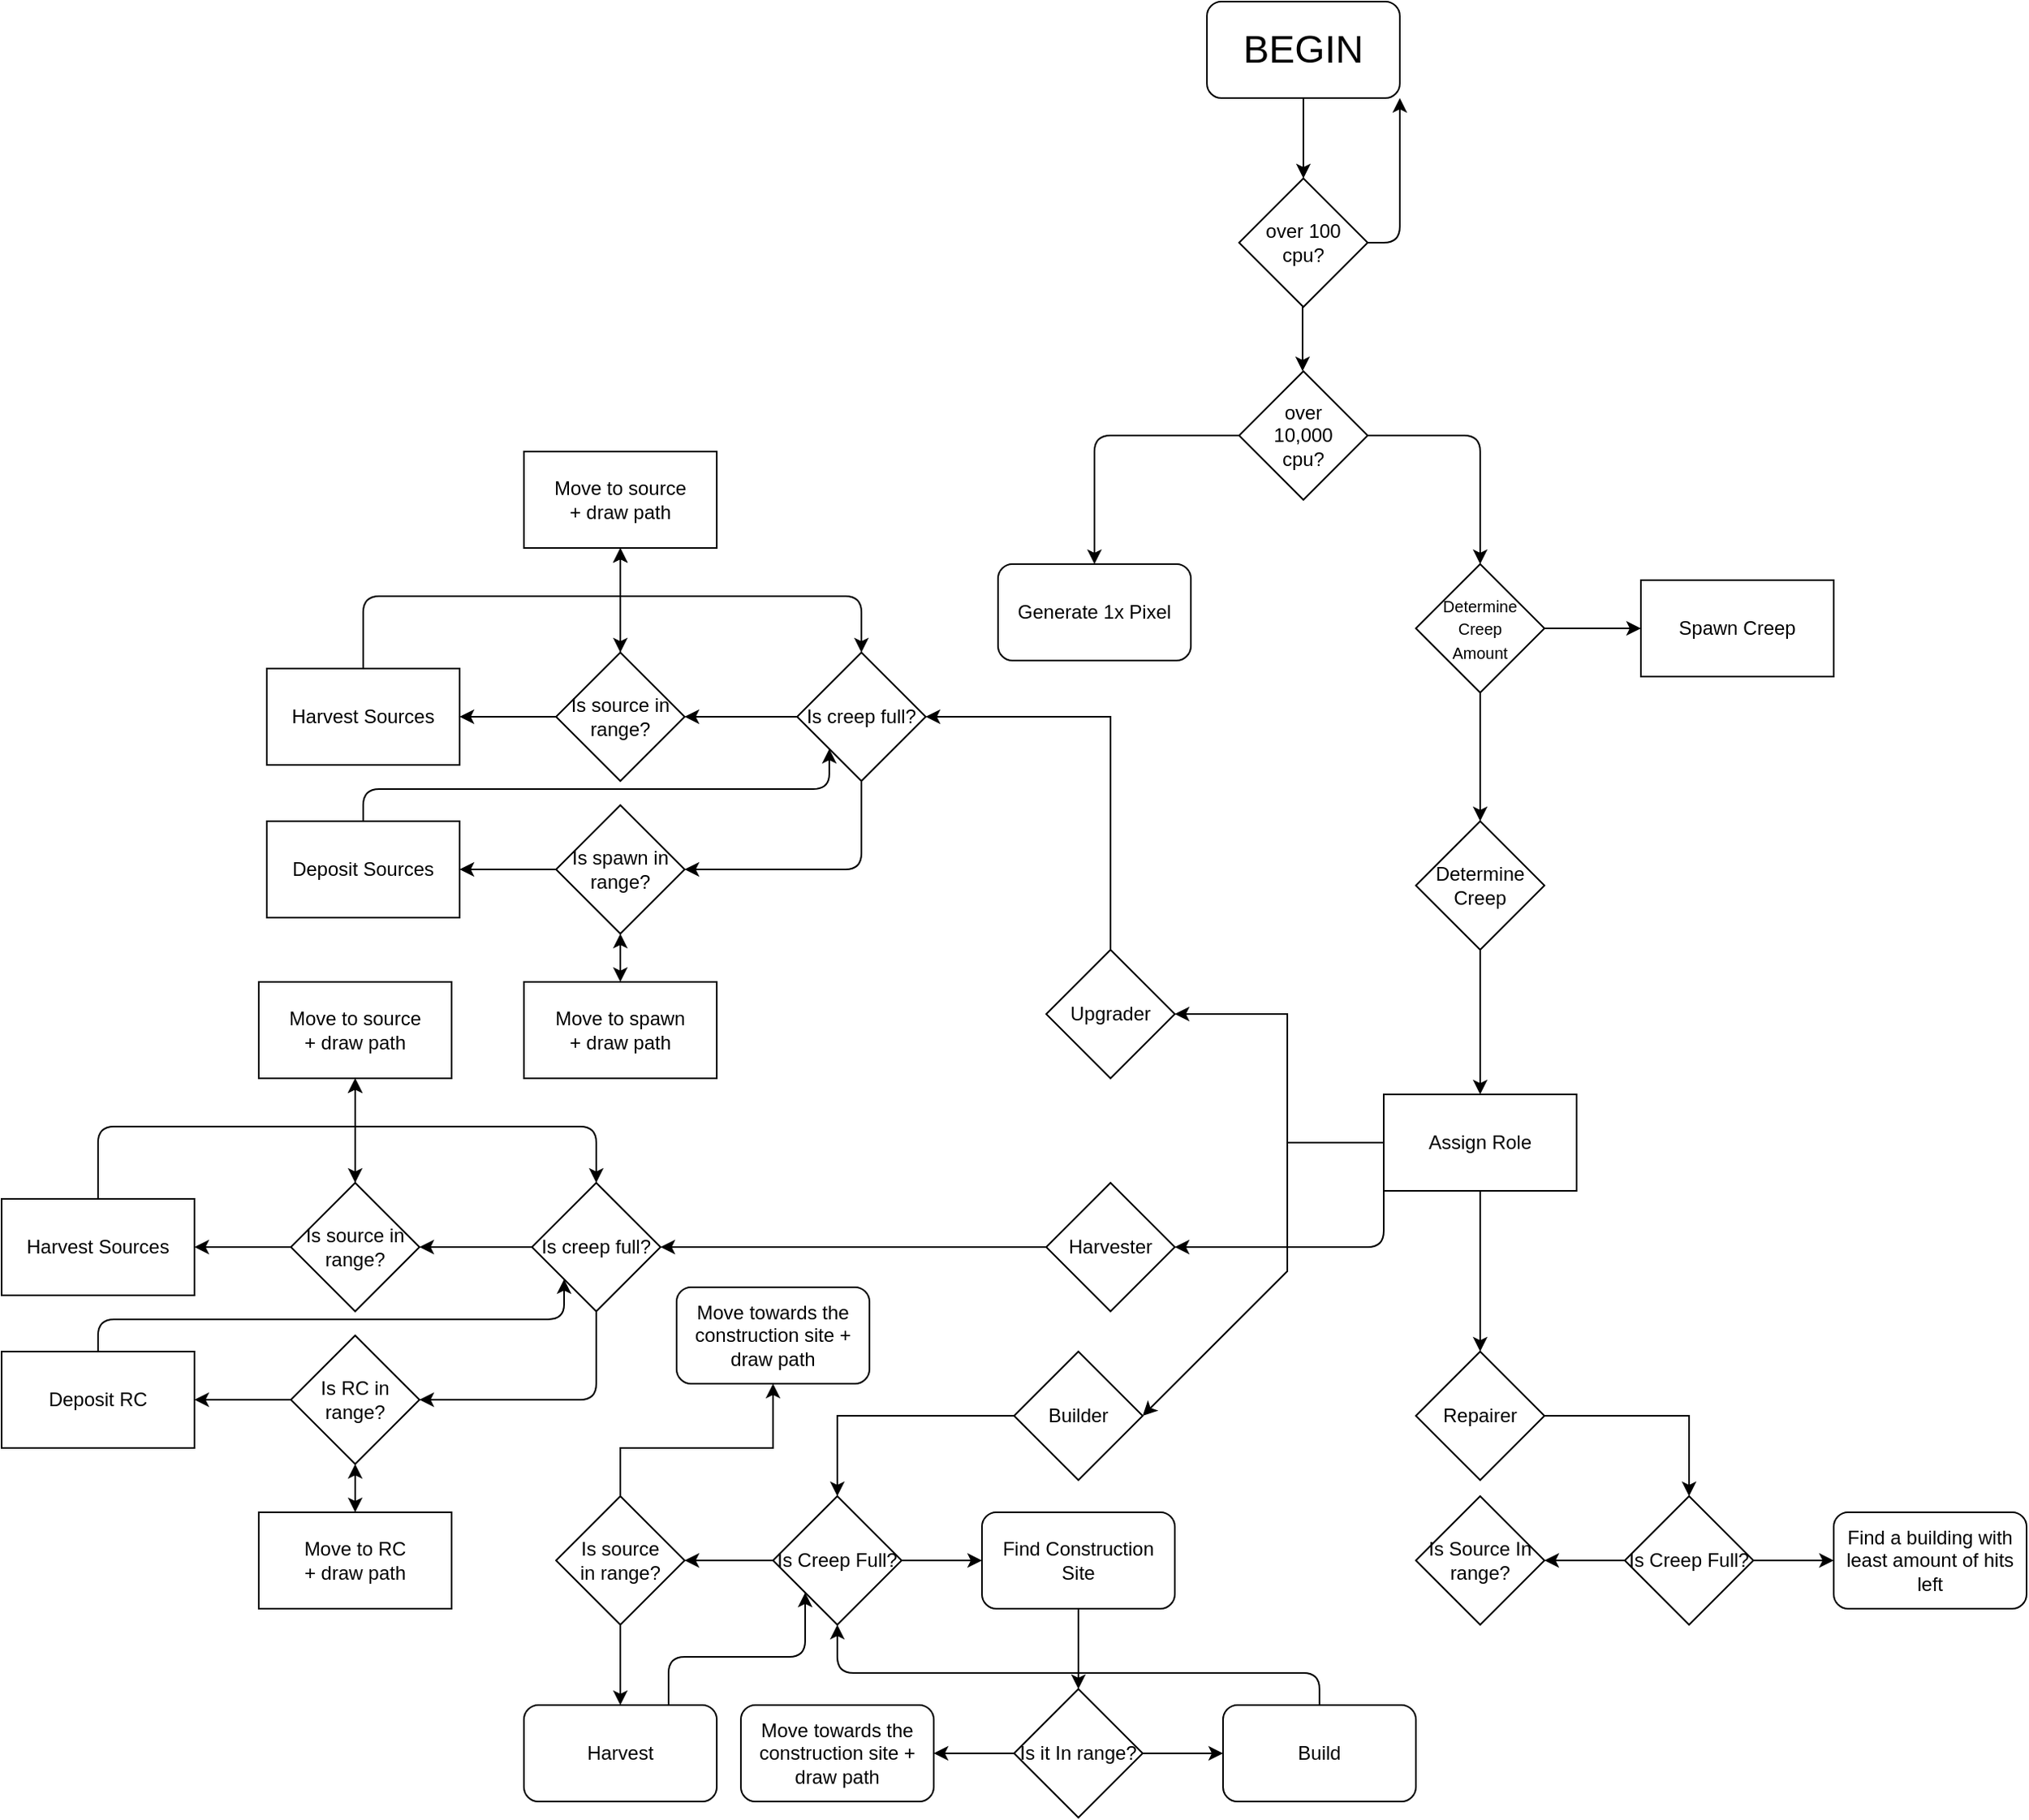 <mxfile version="14.5.1" type="github">
  <diagram id="GXUMazLMIQt0c8SRPc_A" name="Page-1">
    <mxGraphModel dx="1865" dy="556" grid="1" gridSize="10" guides="1" tooltips="1" connect="1" arrows="1" fold="1" page="1" pageScale="1" pageWidth="827" pageHeight="1169" math="0" shadow="0">
      <root>
        <mxCell id="0" />
        <mxCell id="1" parent="0" />
        <mxCell id="FEsL2QqnnHN55kBFu1DB-2" value="&lt;font style=&quot;font-size: 24px&quot;&gt;BEGIN&lt;/font&gt;" style="rounded=1;whiteSpace=wrap;html=1;" parent="1" vertex="1">
          <mxGeometry x="430" y="90" width="120" height="60" as="geometry" />
        </mxCell>
        <mxCell id="duOF_iW3JtJ72vS7fKCg-2" value="" style="endArrow=classic;html=1;exitX=0.5;exitY=1;exitDx=0;exitDy=0;" parent="1" edge="1">
          <mxGeometry width="50" height="50" relative="1" as="geometry">
            <mxPoint x="489.5" y="280" as="sourcePoint" />
            <mxPoint x="489.5" y="320" as="targetPoint" />
          </mxGeometry>
        </mxCell>
        <mxCell id="duOF_iW3JtJ72vS7fKCg-5" value="" style="endArrow=classic;html=1;entryX=0.5;entryY=0;entryDx=0;entryDy=0;exitX=0.5;exitY=1;exitDx=0;exitDy=0;" parent="1" source="FEsL2QqnnHN55kBFu1DB-2" edge="1">
          <mxGeometry width="50" height="50" relative="1" as="geometry">
            <mxPoint x="390" y="310" as="sourcePoint" />
            <mxPoint x="490" y="200" as="targetPoint" />
          </mxGeometry>
        </mxCell>
        <mxCell id="duOF_iW3JtJ72vS7fKCg-6" value="over 100 &lt;br&gt;cpu?" style="rhombus;whiteSpace=wrap;html=1;" parent="1" vertex="1">
          <mxGeometry x="450" y="200" width="80" height="80" as="geometry" />
        </mxCell>
        <mxCell id="duOF_iW3JtJ72vS7fKCg-7" value="over &lt;br&gt;10,000&lt;br&gt;cpu?" style="rhombus;whiteSpace=wrap;html=1;" parent="1" vertex="1">
          <mxGeometry x="450" y="320" width="80" height="80" as="geometry" />
        </mxCell>
        <mxCell id="duOF_iW3JtJ72vS7fKCg-8" value="" style="endArrow=classic;html=1;entryX=0.5;entryY=0;entryDx=0;entryDy=0;" parent="1" edge="1">
          <mxGeometry width="50" height="50" relative="1" as="geometry">
            <mxPoint x="530" y="360" as="sourcePoint" />
            <mxPoint x="600" y="440" as="targetPoint" />
            <Array as="points">
              <mxPoint x="600" y="360" />
            </Array>
          </mxGeometry>
        </mxCell>
        <mxCell id="duOF_iW3JtJ72vS7fKCg-9" value="" style="endArrow=classic;html=1;exitX=1;exitY=0.5;exitDx=0;exitDy=0;entryX=1;entryY=1;entryDx=0;entryDy=0;" parent="1" source="duOF_iW3JtJ72vS7fKCg-6" target="FEsL2QqnnHN55kBFu1DB-2" edge="1">
          <mxGeometry width="50" height="50" relative="1" as="geometry">
            <mxPoint x="540" y="260" as="sourcePoint" />
            <mxPoint x="590" y="210" as="targetPoint" />
            <Array as="points">
              <mxPoint x="550" y="240" />
            </Array>
          </mxGeometry>
        </mxCell>
        <mxCell id="duOF_iW3JtJ72vS7fKCg-11" value="" style="endArrow=classic;html=1;exitX=0;exitY=0.5;exitDx=0;exitDy=0;" parent="1" source="duOF_iW3JtJ72vS7fKCg-7" edge="1">
          <mxGeometry width="50" height="50" relative="1" as="geometry">
            <mxPoint x="400" y="380" as="sourcePoint" />
            <mxPoint x="360" y="440" as="targetPoint" />
            <Array as="points">
              <mxPoint x="360" y="360" />
            </Array>
          </mxGeometry>
        </mxCell>
        <mxCell id="duOF_iW3JtJ72vS7fKCg-12" value="Generate 1x Pixel" style="rounded=1;whiteSpace=wrap;html=1;" parent="1" vertex="1">
          <mxGeometry x="300" y="440" width="120" height="60" as="geometry" />
        </mxCell>
        <mxCell id="duOF_iW3JtJ72vS7fKCg-16" value="" style="edgeStyle=orthogonalEdgeStyle;rounded=0;orthogonalLoop=1;jettySize=auto;html=1;" parent="1" source="duOF_iW3JtJ72vS7fKCg-13" target="duOF_iW3JtJ72vS7fKCg-15" edge="1">
          <mxGeometry relative="1" as="geometry" />
        </mxCell>
        <mxCell id="duOF_iW3JtJ72vS7fKCg-20" value="" style="edgeStyle=orthogonalEdgeStyle;rounded=0;orthogonalLoop=1;jettySize=auto;html=1;" parent="1" source="duOF_iW3JtJ72vS7fKCg-13" target="duOF_iW3JtJ72vS7fKCg-19" edge="1">
          <mxGeometry relative="1" as="geometry" />
        </mxCell>
        <mxCell id="duOF_iW3JtJ72vS7fKCg-13" value="&lt;font style=&quot;font-size: 10px&quot;&gt;Determine&lt;br&gt;Creep&lt;br&gt;Amount&lt;/font&gt;" style="rhombus;whiteSpace=wrap;html=1;" parent="1" vertex="1">
          <mxGeometry x="560" y="440" width="80" height="80" as="geometry" />
        </mxCell>
        <mxCell id="duOF_iW3JtJ72vS7fKCg-15" value="Spawn Creep" style="whiteSpace=wrap;html=1;" parent="1" vertex="1">
          <mxGeometry x="700" y="450" width="120" height="60" as="geometry" />
        </mxCell>
        <mxCell id="duOF_iW3JtJ72vS7fKCg-22" value="" style="edgeStyle=orthogonalEdgeStyle;rounded=0;orthogonalLoop=1;jettySize=auto;html=1;" parent="1" source="duOF_iW3JtJ72vS7fKCg-19" target="duOF_iW3JtJ72vS7fKCg-21" edge="1">
          <mxGeometry relative="1" as="geometry" />
        </mxCell>
        <mxCell id="duOF_iW3JtJ72vS7fKCg-19" value="Determine&lt;br&gt;Creep" style="rhombus;whiteSpace=wrap;html=1;" parent="1" vertex="1">
          <mxGeometry x="560" y="600" width="80" height="80" as="geometry" />
        </mxCell>
        <mxCell id="duOF_iW3JtJ72vS7fKCg-24" value="" style="edgeStyle=orthogonalEdgeStyle;rounded=0;orthogonalLoop=1;jettySize=auto;html=1;entryX=1;entryY=0.5;entryDx=0;entryDy=0;" parent="1" source="duOF_iW3JtJ72vS7fKCg-21" target="duOF_iW3JtJ72vS7fKCg-23" edge="1">
          <mxGeometry relative="1" as="geometry">
            <Array as="points">
              <mxPoint x="480" y="800" />
              <mxPoint x="480" y="720" />
            </Array>
          </mxGeometry>
        </mxCell>
        <mxCell id="duOF_iW3JtJ72vS7fKCg-31" value="" style="edgeStyle=orthogonalEdgeStyle;rounded=0;orthogonalLoop=1;jettySize=auto;html=1;strokeColor=#000000;entryX=0.5;entryY=0;entryDx=0;entryDy=0;" parent="1" source="duOF_iW3JtJ72vS7fKCg-21" target="duOF_iW3JtJ72vS7fKCg-30" edge="1">
          <mxGeometry relative="1" as="geometry">
            <Array as="points" />
          </mxGeometry>
        </mxCell>
        <mxCell id="duOF_iW3JtJ72vS7fKCg-21" value="Assign Role" style="whiteSpace=wrap;html=1;" parent="1" vertex="1">
          <mxGeometry x="540" y="770" width="120" height="60" as="geometry" />
        </mxCell>
        <mxCell id="duOF_iW3JtJ72vS7fKCg-41" value="" style="edgeStyle=orthogonalEdgeStyle;rounded=0;orthogonalLoop=1;jettySize=auto;html=1;strokeColor=#000000;" parent="1" source="duOF_iW3JtJ72vS7fKCg-23" target="duOF_iW3JtJ72vS7fKCg-40" edge="1">
          <mxGeometry relative="1" as="geometry">
            <Array as="points">
              <mxPoint x="370" y="535" />
            </Array>
          </mxGeometry>
        </mxCell>
        <mxCell id="duOF_iW3JtJ72vS7fKCg-23" value="Upgrader" style="rhombus;whiteSpace=wrap;html=1;" parent="1" vertex="1">
          <mxGeometry x="330" y="680" width="80" height="80" as="geometry" />
        </mxCell>
        <mxCell id="duOF_iW3JtJ72vS7fKCg-53" value="" style="edgeStyle=orthogonalEdgeStyle;rounded=0;orthogonalLoop=1;jettySize=auto;html=1;strokeColor=#000000;entryX=1;entryY=0.5;entryDx=0;entryDy=0;" parent="1" source="duOF_iW3JtJ72vS7fKCg-25" target="duOF_iW3JtJ72vS7fKCg-104" edge="1">
          <mxGeometry relative="1" as="geometry">
            <mxPoint x="280" y="850" as="targetPoint" />
          </mxGeometry>
        </mxCell>
        <mxCell id="duOF_iW3JtJ72vS7fKCg-25" value="Harvester" style="rhombus;whiteSpace=wrap;html=1;" parent="1" vertex="1">
          <mxGeometry x="330" y="825" width="80" height="80" as="geometry" />
        </mxCell>
        <mxCell id="duOF_iW3JtJ72vS7fKCg-27" value="" style="endArrow=classic;html=1;entryX=1;entryY=0.5;entryDx=0;entryDy=0;exitX=0;exitY=1;exitDx=0;exitDy=0;" parent="1" source="duOF_iW3JtJ72vS7fKCg-21" target="duOF_iW3JtJ72vS7fKCg-25" edge="1">
          <mxGeometry width="50" height="50" relative="1" as="geometry">
            <mxPoint x="540" y="840" as="sourcePoint" />
            <mxPoint x="600" y="770" as="targetPoint" />
            <Array as="points">
              <mxPoint x="540" y="865" />
            </Array>
          </mxGeometry>
        </mxCell>
        <mxCell id="duOF_iW3JtJ72vS7fKCg-45" value="" style="edgeStyle=orthogonalEdgeStyle;rounded=0;orthogonalLoop=1;jettySize=auto;html=1;strokeColor=#000000;" parent="1" source="duOF_iW3JtJ72vS7fKCg-28" target="duOF_iW3JtJ72vS7fKCg-44" edge="1">
          <mxGeometry relative="1" as="geometry" />
        </mxCell>
        <mxCell id="duOF_iW3JtJ72vS7fKCg-28" value="Builder" style="rhombus;whiteSpace=wrap;html=1;" parent="1" vertex="1">
          <mxGeometry x="310" y="930" width="80" height="80" as="geometry" />
        </mxCell>
        <mxCell id="duOF_iW3JtJ72vS7fKCg-29" value="" style="endArrow=classic;html=1;entryX=1;entryY=0.5;entryDx=0;entryDy=0;rounded=0;" parent="1" target="duOF_iW3JtJ72vS7fKCg-28" edge="1">
          <mxGeometry width="50" height="50" relative="1" as="geometry">
            <mxPoint x="480" y="800" as="sourcePoint" />
            <mxPoint x="560" y="870" as="targetPoint" />
            <Array as="points">
              <mxPoint x="480" y="880" />
            </Array>
          </mxGeometry>
        </mxCell>
        <mxCell id="duOF_iW3JtJ72vS7fKCg-52" value="" style="edgeStyle=orthogonalEdgeStyle;rounded=0;orthogonalLoop=1;jettySize=auto;html=1;strokeColor=#000000;" parent="1" source="duOF_iW3JtJ72vS7fKCg-30" target="duOF_iW3JtJ72vS7fKCg-49" edge="1">
          <mxGeometry relative="1" as="geometry" />
        </mxCell>
        <mxCell id="duOF_iW3JtJ72vS7fKCg-30" value="Repairer" style="rhombus;whiteSpace=wrap;html=1;" parent="1" vertex="1">
          <mxGeometry x="560" y="930" width="80" height="80" as="geometry" />
        </mxCell>
        <mxCell id="duOF_iW3JtJ72vS7fKCg-57" value="" style="edgeStyle=orthogonalEdgeStyle;rounded=0;orthogonalLoop=1;jettySize=auto;html=1;strokeColor=#000000;" parent="1" source="duOF_iW3JtJ72vS7fKCg-40" target="duOF_iW3JtJ72vS7fKCg-56" edge="1">
          <mxGeometry relative="1" as="geometry" />
        </mxCell>
        <mxCell id="duOF_iW3JtJ72vS7fKCg-40" value="Is creep full?" style="rhombus;whiteSpace=wrap;html=1;" parent="1" vertex="1">
          <mxGeometry x="175" y="495" width="80" height="80" as="geometry" />
        </mxCell>
        <mxCell id="d9rtya8YWrpAKZP6m5c3-3" value="" style="edgeStyle=orthogonalEdgeStyle;rounded=0;orthogonalLoop=1;jettySize=auto;html=1;" edge="1" parent="1" source="duOF_iW3JtJ72vS7fKCg-44" target="d9rtya8YWrpAKZP6m5c3-2">
          <mxGeometry relative="1" as="geometry" />
        </mxCell>
        <mxCell id="d9rtya8YWrpAKZP6m5c3-16" value="" style="edgeStyle=orthogonalEdgeStyle;rounded=0;orthogonalLoop=1;jettySize=auto;html=1;" edge="1" parent="1" source="duOF_iW3JtJ72vS7fKCg-44" target="d9rtya8YWrpAKZP6m5c3-13">
          <mxGeometry relative="1" as="geometry" />
        </mxCell>
        <mxCell id="duOF_iW3JtJ72vS7fKCg-44" value="Is Creep Full?" style="rhombus;whiteSpace=wrap;html=1;" parent="1" vertex="1">
          <mxGeometry x="160" y="1020" width="80" height="80" as="geometry" />
        </mxCell>
        <mxCell id="d9rtya8YWrpAKZP6m5c3-21" value="" style="edgeStyle=orthogonalEdgeStyle;rounded=0;orthogonalLoop=1;jettySize=auto;html=1;" edge="1" parent="1" source="duOF_iW3JtJ72vS7fKCg-49" target="d9rtya8YWrpAKZP6m5c3-18">
          <mxGeometry relative="1" as="geometry" />
        </mxCell>
        <mxCell id="d9rtya8YWrpAKZP6m5c3-24" value="" style="edgeStyle=orthogonalEdgeStyle;rounded=0;orthogonalLoop=1;jettySize=auto;html=1;" edge="1" parent="1" source="duOF_iW3JtJ72vS7fKCg-49" target="d9rtya8YWrpAKZP6m5c3-23">
          <mxGeometry relative="1" as="geometry" />
        </mxCell>
        <mxCell id="duOF_iW3JtJ72vS7fKCg-49" value="&lt;span&gt;Is Creep Full?&lt;/span&gt;" style="rhombus;whiteSpace=wrap;html=1;" parent="1" vertex="1">
          <mxGeometry x="690" y="1020" width="80" height="80" as="geometry" />
        </mxCell>
        <mxCell id="duOF_iW3JtJ72vS7fKCg-59" value="" style="edgeStyle=orthogonalEdgeStyle;rounded=0;orthogonalLoop=1;jettySize=auto;html=1;strokeColor=#000000;" parent="1" source="duOF_iW3JtJ72vS7fKCg-56" target="duOF_iW3JtJ72vS7fKCg-58" edge="1">
          <mxGeometry relative="1" as="geometry" />
        </mxCell>
        <mxCell id="duOF_iW3JtJ72vS7fKCg-62" value="" style="edgeStyle=orthogonalEdgeStyle;rounded=0;orthogonalLoop=1;jettySize=auto;html=1;strokeColor=#000000;" parent="1" source="duOF_iW3JtJ72vS7fKCg-56" target="duOF_iW3JtJ72vS7fKCg-61" edge="1">
          <mxGeometry relative="1" as="geometry" />
        </mxCell>
        <mxCell id="duOF_iW3JtJ72vS7fKCg-56" value="Is source in range?" style="rhombus;whiteSpace=wrap;html=1;" parent="1" vertex="1">
          <mxGeometry x="25" y="495" width="80" height="80" as="geometry" />
        </mxCell>
        <mxCell id="duOF_iW3JtJ72vS7fKCg-58" value="Move to source&lt;br&gt;+ draw path" style="whiteSpace=wrap;html=1;" parent="1" vertex="1">
          <mxGeometry x="5" y="370" width="120" height="60" as="geometry" />
        </mxCell>
        <mxCell id="duOF_iW3JtJ72vS7fKCg-60" value="" style="endArrow=classic;startArrow=classic;html=1;strokeColor=#000000;entryX=0.5;entryY=1;entryDx=0;entryDy=0;exitX=0.5;exitY=0;exitDx=0;exitDy=0;" parent="1" source="duOF_iW3JtJ72vS7fKCg-56" target="duOF_iW3JtJ72vS7fKCg-58" edge="1">
          <mxGeometry width="50" height="50" relative="1" as="geometry">
            <mxPoint x="45" y="550" as="sourcePoint" />
            <mxPoint x="95" y="500" as="targetPoint" />
          </mxGeometry>
        </mxCell>
        <mxCell id="duOF_iW3JtJ72vS7fKCg-61" value="Harvest Sources" style="whiteSpace=wrap;html=1;" parent="1" vertex="1">
          <mxGeometry x="-155" y="505" width="120" height="60" as="geometry" />
        </mxCell>
        <mxCell id="duOF_iW3JtJ72vS7fKCg-63" value="" style="endArrow=classic;html=1;strokeColor=#000000;entryX=0.5;entryY=0;entryDx=0;entryDy=0;exitX=0.5;exitY=0;exitDx=0;exitDy=0;" parent="1" source="duOF_iW3JtJ72vS7fKCg-61" target="duOF_iW3JtJ72vS7fKCg-40" edge="1">
          <mxGeometry width="50" height="50" relative="1" as="geometry">
            <mxPoint x="-95" y="500" as="sourcePoint" />
            <mxPoint x="-65" y="450" as="targetPoint" />
            <Array as="points">
              <mxPoint x="-95" y="460" />
              <mxPoint x="215" y="460" />
            </Array>
          </mxGeometry>
        </mxCell>
        <mxCell id="duOF_iW3JtJ72vS7fKCg-65" value="" style="endArrow=classic;html=1;strokeColor=#000000;exitX=0.5;exitY=1;exitDx=0;exitDy=0;entryX=1;entryY=0.5;entryDx=0;entryDy=0;" parent="1" source="duOF_iW3JtJ72vS7fKCg-40" target="duOF_iW3JtJ72vS7fKCg-66" edge="1">
          <mxGeometry width="50" height="50" relative="1" as="geometry">
            <mxPoint x="45" y="670" as="sourcePoint" />
            <mxPoint x="85" y="630" as="targetPoint" />
            <Array as="points">
              <mxPoint x="215" y="630" />
            </Array>
          </mxGeometry>
        </mxCell>
        <mxCell id="duOF_iW3JtJ72vS7fKCg-68" value="" style="edgeStyle=orthogonalEdgeStyle;rounded=0;orthogonalLoop=1;jettySize=auto;html=1;strokeColor=#000000;" parent="1" source="duOF_iW3JtJ72vS7fKCg-66" target="duOF_iW3JtJ72vS7fKCg-67" edge="1">
          <mxGeometry relative="1" as="geometry" />
        </mxCell>
        <mxCell id="duOF_iW3JtJ72vS7fKCg-66" value="Is spawn in range?" style="rhombus;whiteSpace=wrap;html=1;" parent="1" vertex="1">
          <mxGeometry x="25" y="590" width="80" height="80" as="geometry" />
        </mxCell>
        <mxCell id="duOF_iW3JtJ72vS7fKCg-67" value="Deposit Sources" style="whiteSpace=wrap;html=1;" parent="1" vertex="1">
          <mxGeometry x="-155" y="600" width="120" height="60" as="geometry" />
        </mxCell>
        <mxCell id="duOF_iW3JtJ72vS7fKCg-69" value="" style="endArrow=classic;html=1;strokeColor=#000000;exitX=0.5;exitY=0;exitDx=0;exitDy=0;entryX=0;entryY=1;entryDx=0;entryDy=0;" parent="1" source="duOF_iW3JtJ72vS7fKCg-67" target="duOF_iW3JtJ72vS7fKCg-40" edge="1">
          <mxGeometry width="50" height="50" relative="1" as="geometry">
            <mxPoint x="-315" y="560" as="sourcePoint" />
            <mxPoint x="-265" y="510" as="targetPoint" />
            <Array as="points">
              <mxPoint x="-95" y="580" />
              <mxPoint x="5" y="580" />
              <mxPoint x="105" y="580" />
              <mxPoint x="135" y="580" />
              <mxPoint x="145" y="580" />
              <mxPoint x="195" y="580" />
            </Array>
          </mxGeometry>
        </mxCell>
        <mxCell id="duOF_iW3JtJ72vS7fKCg-70" value="Move to spawn&lt;br&gt;+ draw path" style="whiteSpace=wrap;html=1;" parent="1" vertex="1">
          <mxGeometry x="5" y="700" width="120" height="60" as="geometry" />
        </mxCell>
        <mxCell id="duOF_iW3JtJ72vS7fKCg-71" value="" style="endArrow=classic;startArrow=classic;html=1;strokeColor=#000000;entryX=0.5;entryY=1;entryDx=0;entryDy=0;" parent="1" source="duOF_iW3JtJ72vS7fKCg-70" target="duOF_iW3JtJ72vS7fKCg-66" edge="1">
          <mxGeometry width="50" height="50" relative="1" as="geometry">
            <mxPoint x="-170" y="760" as="sourcePoint" />
            <mxPoint x="-120" y="710" as="targetPoint" />
          </mxGeometry>
        </mxCell>
        <mxCell id="duOF_iW3JtJ72vS7fKCg-103" value="" style="edgeStyle=orthogonalEdgeStyle;rounded=0;orthogonalLoop=1;jettySize=auto;html=1;strokeColor=#000000;" parent="1" source="duOF_iW3JtJ72vS7fKCg-104" target="duOF_iW3JtJ72vS7fKCg-107" edge="1">
          <mxGeometry relative="1" as="geometry" />
        </mxCell>
        <mxCell id="duOF_iW3JtJ72vS7fKCg-104" value="Is creep full?" style="rhombus;whiteSpace=wrap;html=1;" parent="1" vertex="1">
          <mxGeometry x="10" y="825" width="80" height="80" as="geometry" />
        </mxCell>
        <mxCell id="duOF_iW3JtJ72vS7fKCg-105" value="" style="edgeStyle=orthogonalEdgeStyle;rounded=0;orthogonalLoop=1;jettySize=auto;html=1;strokeColor=#000000;" parent="1" source="duOF_iW3JtJ72vS7fKCg-107" target="duOF_iW3JtJ72vS7fKCg-108" edge="1">
          <mxGeometry relative="1" as="geometry" />
        </mxCell>
        <mxCell id="duOF_iW3JtJ72vS7fKCg-106" value="" style="edgeStyle=orthogonalEdgeStyle;rounded=0;orthogonalLoop=1;jettySize=auto;html=1;strokeColor=#000000;" parent="1" source="duOF_iW3JtJ72vS7fKCg-107" target="duOF_iW3JtJ72vS7fKCg-110" edge="1">
          <mxGeometry relative="1" as="geometry" />
        </mxCell>
        <mxCell id="duOF_iW3JtJ72vS7fKCg-107" value="Is source in range?" style="rhombus;whiteSpace=wrap;html=1;" parent="1" vertex="1">
          <mxGeometry x="-140" y="825" width="80" height="80" as="geometry" />
        </mxCell>
        <mxCell id="duOF_iW3JtJ72vS7fKCg-108" value="Move to source&lt;br&gt;+ draw path" style="whiteSpace=wrap;html=1;" parent="1" vertex="1">
          <mxGeometry x="-160" y="700" width="120" height="60" as="geometry" />
        </mxCell>
        <mxCell id="duOF_iW3JtJ72vS7fKCg-109" value="" style="endArrow=classic;startArrow=classic;html=1;strokeColor=#000000;entryX=0.5;entryY=1;entryDx=0;entryDy=0;exitX=0.5;exitY=0;exitDx=0;exitDy=0;" parent="1" source="duOF_iW3JtJ72vS7fKCg-107" target="duOF_iW3JtJ72vS7fKCg-108" edge="1">
          <mxGeometry width="50" height="50" relative="1" as="geometry">
            <mxPoint x="-120" y="880" as="sourcePoint" />
            <mxPoint x="-70" y="830" as="targetPoint" />
          </mxGeometry>
        </mxCell>
        <mxCell id="duOF_iW3JtJ72vS7fKCg-110" value="Harvest Sources" style="whiteSpace=wrap;html=1;" parent="1" vertex="1">
          <mxGeometry x="-320" y="835" width="120" height="60" as="geometry" />
        </mxCell>
        <mxCell id="duOF_iW3JtJ72vS7fKCg-111" value="" style="endArrow=classic;html=1;strokeColor=#000000;entryX=0.5;entryY=0;entryDx=0;entryDy=0;exitX=0.5;exitY=0;exitDx=0;exitDy=0;" parent="1" source="duOF_iW3JtJ72vS7fKCg-110" target="duOF_iW3JtJ72vS7fKCg-104" edge="1">
          <mxGeometry width="50" height="50" relative="1" as="geometry">
            <mxPoint x="-260" y="830" as="sourcePoint" />
            <mxPoint x="-230" y="780" as="targetPoint" />
            <Array as="points">
              <mxPoint x="-260" y="790" />
              <mxPoint x="50" y="790" />
            </Array>
          </mxGeometry>
        </mxCell>
        <mxCell id="duOF_iW3JtJ72vS7fKCg-112" value="" style="endArrow=classic;html=1;strokeColor=#000000;exitX=0.5;exitY=1;exitDx=0;exitDy=0;entryX=1;entryY=0.5;entryDx=0;entryDy=0;" parent="1" source="duOF_iW3JtJ72vS7fKCg-104" target="duOF_iW3JtJ72vS7fKCg-114" edge="1">
          <mxGeometry width="50" height="50" relative="1" as="geometry">
            <mxPoint x="-120" y="1000" as="sourcePoint" />
            <mxPoint x="-80" y="960" as="targetPoint" />
            <Array as="points">
              <mxPoint x="50" y="960" />
            </Array>
          </mxGeometry>
        </mxCell>
        <mxCell id="duOF_iW3JtJ72vS7fKCg-113" value="" style="edgeStyle=orthogonalEdgeStyle;rounded=0;orthogonalLoop=1;jettySize=auto;html=1;strokeColor=#000000;" parent="1" source="duOF_iW3JtJ72vS7fKCg-114" target="duOF_iW3JtJ72vS7fKCg-115" edge="1">
          <mxGeometry relative="1" as="geometry" />
        </mxCell>
        <mxCell id="duOF_iW3JtJ72vS7fKCg-114" value="Is RC in range?" style="rhombus;whiteSpace=wrap;html=1;" parent="1" vertex="1">
          <mxGeometry x="-140" y="920" width="80" height="80" as="geometry" />
        </mxCell>
        <mxCell id="duOF_iW3JtJ72vS7fKCg-115" value="Deposit RC" style="whiteSpace=wrap;html=1;" parent="1" vertex="1">
          <mxGeometry x="-320" y="930" width="120" height="60" as="geometry" />
        </mxCell>
        <mxCell id="duOF_iW3JtJ72vS7fKCg-116" value="" style="endArrow=classic;html=1;strokeColor=#000000;exitX=0.5;exitY=0;exitDx=0;exitDy=0;entryX=0;entryY=1;entryDx=0;entryDy=0;" parent="1" source="duOF_iW3JtJ72vS7fKCg-115" target="duOF_iW3JtJ72vS7fKCg-104" edge="1">
          <mxGeometry width="50" height="50" relative="1" as="geometry">
            <mxPoint x="-480" y="890" as="sourcePoint" />
            <mxPoint x="-430" y="840" as="targetPoint" />
            <Array as="points">
              <mxPoint x="-260" y="910" />
              <mxPoint x="-160" y="910" />
              <mxPoint x="-60" y="910" />
              <mxPoint x="-30" y="910" />
              <mxPoint x="-20" y="910" />
              <mxPoint x="30" y="910" />
            </Array>
          </mxGeometry>
        </mxCell>
        <mxCell id="duOF_iW3JtJ72vS7fKCg-117" value="Move to RC&lt;br&gt;+ draw path" style="whiteSpace=wrap;html=1;" parent="1" vertex="1">
          <mxGeometry x="-160" y="1030" width="120" height="60" as="geometry" />
        </mxCell>
        <mxCell id="duOF_iW3JtJ72vS7fKCg-118" value="" style="endArrow=classic;startArrow=classic;html=1;strokeColor=#000000;entryX=0.5;entryY=1;entryDx=0;entryDy=0;" parent="1" source="duOF_iW3JtJ72vS7fKCg-117" target="duOF_iW3JtJ72vS7fKCg-114" edge="1">
          <mxGeometry width="50" height="50" relative="1" as="geometry">
            <mxPoint x="-335" y="1090" as="sourcePoint" />
            <mxPoint x="-285" y="1040" as="targetPoint" />
          </mxGeometry>
        </mxCell>
        <mxCell id="d9rtya8YWrpAKZP6m5c3-5" value="" style="edgeStyle=orthogonalEdgeStyle;rounded=0;orthogonalLoop=1;jettySize=auto;html=1;" edge="1" parent="1" source="d9rtya8YWrpAKZP6m5c3-2" target="d9rtya8YWrpAKZP6m5c3-4">
          <mxGeometry relative="1" as="geometry" />
        </mxCell>
        <mxCell id="d9rtya8YWrpAKZP6m5c3-2" value="Find Construction Site" style="rounded=1;whiteSpace=wrap;html=1;" vertex="1" parent="1">
          <mxGeometry x="290" y="1030" width="120" height="60" as="geometry" />
        </mxCell>
        <mxCell id="d9rtya8YWrpAKZP6m5c3-7" value="" style="edgeStyle=orthogonalEdgeStyle;rounded=0;orthogonalLoop=1;jettySize=auto;html=1;" edge="1" parent="1" source="d9rtya8YWrpAKZP6m5c3-4" target="d9rtya8YWrpAKZP6m5c3-6">
          <mxGeometry relative="1" as="geometry" />
        </mxCell>
        <mxCell id="d9rtya8YWrpAKZP6m5c3-9" value="" style="edgeStyle=orthogonalEdgeStyle;rounded=0;orthogonalLoop=1;jettySize=auto;html=1;" edge="1" parent="1" source="d9rtya8YWrpAKZP6m5c3-4" target="d9rtya8YWrpAKZP6m5c3-8">
          <mxGeometry relative="1" as="geometry" />
        </mxCell>
        <mxCell id="d9rtya8YWrpAKZP6m5c3-4" value="Is it In range?" style="rhombus;whiteSpace=wrap;html=1;" vertex="1" parent="1">
          <mxGeometry x="310" y="1140" width="80" height="80" as="geometry" />
        </mxCell>
        <mxCell id="d9rtya8YWrpAKZP6m5c3-6" value="Move towards the construction site + draw path" style="rounded=1;whiteSpace=wrap;html=1;" vertex="1" parent="1">
          <mxGeometry x="140" y="1150" width="120" height="60" as="geometry" />
        </mxCell>
        <mxCell id="d9rtya8YWrpAKZP6m5c3-8" value="Build" style="rounded=1;whiteSpace=wrap;html=1;" vertex="1" parent="1">
          <mxGeometry x="440" y="1150" width="120" height="60" as="geometry" />
        </mxCell>
        <mxCell id="d9rtya8YWrpAKZP6m5c3-10" value="" style="endArrow=classic;html=1;exitX=0.5;exitY=0;exitDx=0;exitDy=0;entryX=0.5;entryY=1;entryDx=0;entryDy=0;" edge="1" parent="1" source="d9rtya8YWrpAKZP6m5c3-8" target="duOF_iW3JtJ72vS7fKCg-44">
          <mxGeometry width="50" height="50" relative="1" as="geometry">
            <mxPoint x="470" y="1150" as="sourcePoint" />
            <mxPoint x="520" y="1100" as="targetPoint" />
            <Array as="points">
              <mxPoint x="500" y="1130" />
              <mxPoint x="200" y="1130" />
            </Array>
          </mxGeometry>
        </mxCell>
        <mxCell id="d9rtya8YWrpAKZP6m5c3-11" value="" style="edgeStyle=orthogonalEdgeStyle;rounded=0;orthogonalLoop=1;jettySize=auto;html=1;entryX=0.5;entryY=1;entryDx=0;entryDy=0;" edge="1" parent="1" source="d9rtya8YWrpAKZP6m5c3-13" target="d9rtya8YWrpAKZP6m5c3-14">
          <mxGeometry relative="1" as="geometry">
            <Array as="points">
              <mxPoint x="65" y="990" />
              <mxPoint x="160" y="990" />
            </Array>
          </mxGeometry>
        </mxCell>
        <mxCell id="d9rtya8YWrpAKZP6m5c3-12" value="" style="edgeStyle=orthogonalEdgeStyle;rounded=0;orthogonalLoop=1;jettySize=auto;html=1;" edge="1" parent="1" source="d9rtya8YWrpAKZP6m5c3-13" target="d9rtya8YWrpAKZP6m5c3-15">
          <mxGeometry relative="1" as="geometry" />
        </mxCell>
        <mxCell id="d9rtya8YWrpAKZP6m5c3-13" value="Is source&lt;br&gt;in range?" style="rhombus;whiteSpace=wrap;html=1;" vertex="1" parent="1">
          <mxGeometry x="25" y="1020" width="80" height="80" as="geometry" />
        </mxCell>
        <mxCell id="d9rtya8YWrpAKZP6m5c3-14" value="Move towards the construction site + draw path" style="rounded=1;whiteSpace=wrap;html=1;" vertex="1" parent="1">
          <mxGeometry x="100" y="890" width="120" height="60" as="geometry" />
        </mxCell>
        <mxCell id="d9rtya8YWrpAKZP6m5c3-15" value="Harvest" style="rounded=1;whiteSpace=wrap;html=1;" vertex="1" parent="1">
          <mxGeometry x="5" y="1150" width="120" height="60" as="geometry" />
        </mxCell>
        <mxCell id="d9rtya8YWrpAKZP6m5c3-17" value="" style="endArrow=classic;html=1;entryX=0;entryY=1;entryDx=0;entryDy=0;exitX=0.75;exitY=0;exitDx=0;exitDy=0;" edge="1" parent="1" source="d9rtya8YWrpAKZP6m5c3-15" target="duOF_iW3JtJ72vS7fKCg-44">
          <mxGeometry width="50" height="50" relative="1" as="geometry">
            <mxPoint x="-110" y="1180" as="sourcePoint" />
            <mxPoint x="-60" y="1130" as="targetPoint" />
            <Array as="points">
              <mxPoint x="95" y="1120" />
              <mxPoint x="180" y="1120" />
            </Array>
          </mxGeometry>
        </mxCell>
        <mxCell id="d9rtya8YWrpAKZP6m5c3-18" value="Find a building with least amount of hits left" style="rounded=1;whiteSpace=wrap;html=1;" vertex="1" parent="1">
          <mxGeometry x="820" y="1030" width="120" height="60" as="geometry" />
        </mxCell>
        <mxCell id="d9rtya8YWrpAKZP6m5c3-23" value="Is Source In range?" style="rhombus;whiteSpace=wrap;html=1;" vertex="1" parent="1">
          <mxGeometry x="560" y="1020" width="80" height="80" as="geometry" />
        </mxCell>
      </root>
    </mxGraphModel>
  </diagram>
</mxfile>
